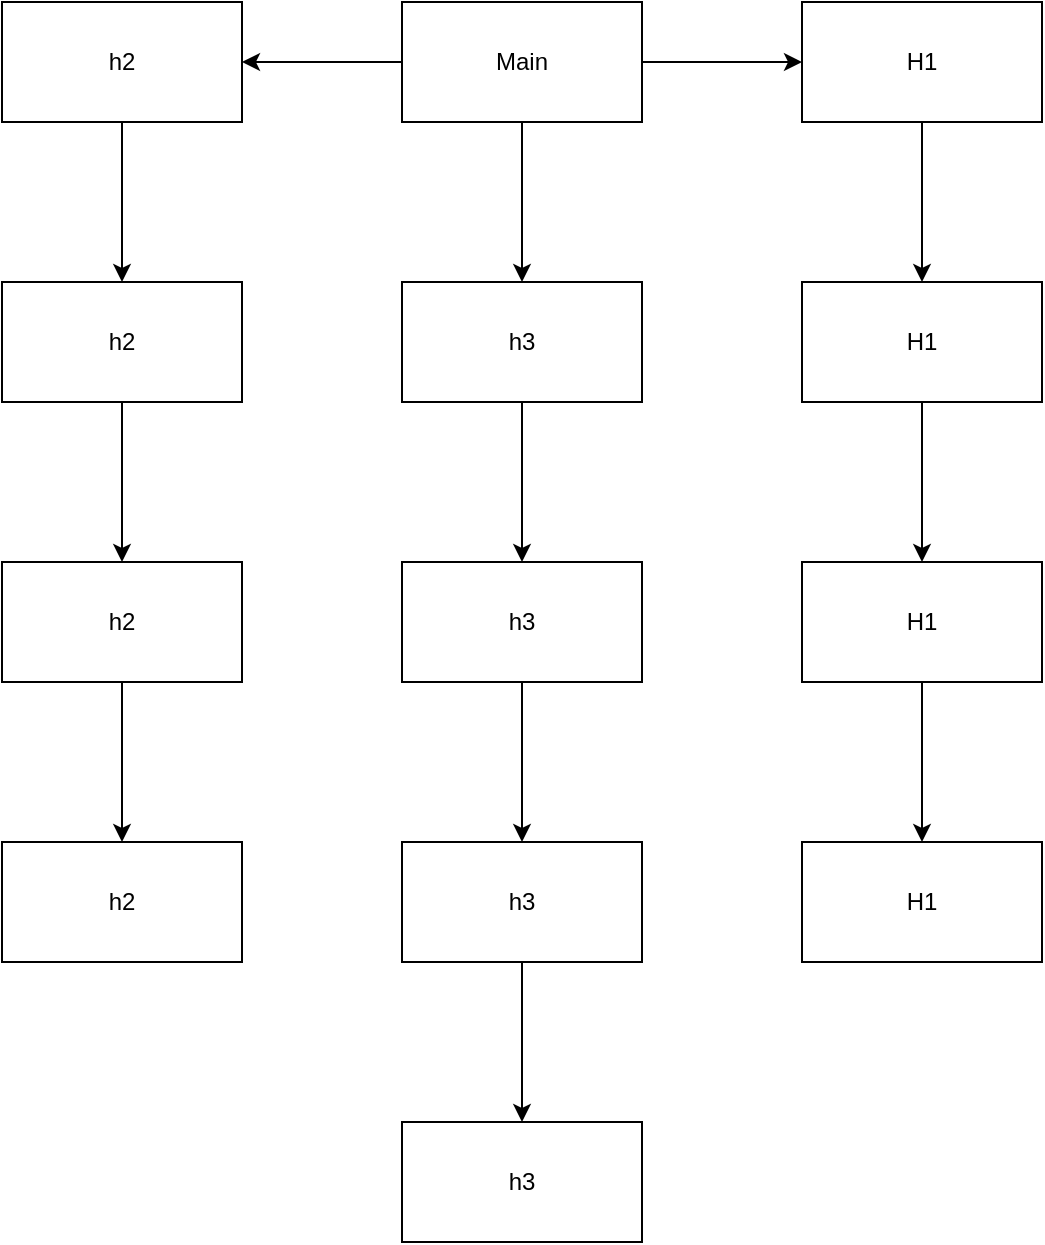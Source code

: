 <mxfile version="21.5.2" type="device">
  <diagram id="C5RBs43oDa-KdzZeNtuy" name="Page-1">
    <mxGraphModel dx="1434" dy="764" grid="1" gridSize="10" guides="1" tooltips="1" connect="1" arrows="1" fold="1" page="1" pageScale="1" pageWidth="827" pageHeight="1169" math="0" shadow="0">
      <root>
        <mxCell id="WIyWlLk6GJQsqaUBKTNV-0" />
        <mxCell id="WIyWlLk6GJQsqaUBKTNV-1" parent="WIyWlLk6GJQsqaUBKTNV-0" />
        <mxCell id="YB-6o7EOToLJCWz-o_yr-7" value="" style="edgeStyle=orthogonalEdgeStyle;rounded=0;orthogonalLoop=1;jettySize=auto;html=1;" edge="1" parent="WIyWlLk6GJQsqaUBKTNV-1" source="YB-6o7EOToLJCWz-o_yr-5" target="YB-6o7EOToLJCWz-o_yr-6">
          <mxGeometry relative="1" as="geometry" />
        </mxCell>
        <mxCell id="YB-6o7EOToLJCWz-o_yr-9" value="" style="edgeStyle=orthogonalEdgeStyle;rounded=0;orthogonalLoop=1;jettySize=auto;html=1;" edge="1" parent="WIyWlLk6GJQsqaUBKTNV-1" source="YB-6o7EOToLJCWz-o_yr-5" target="YB-6o7EOToLJCWz-o_yr-8">
          <mxGeometry relative="1" as="geometry" />
        </mxCell>
        <mxCell id="YB-6o7EOToLJCWz-o_yr-11" value="" style="edgeStyle=orthogonalEdgeStyle;rounded=0;orthogonalLoop=1;jettySize=auto;html=1;" edge="1" parent="WIyWlLk6GJQsqaUBKTNV-1" source="YB-6o7EOToLJCWz-o_yr-5" target="YB-6o7EOToLJCWz-o_yr-10">
          <mxGeometry relative="1" as="geometry" />
        </mxCell>
        <mxCell id="YB-6o7EOToLJCWz-o_yr-5" value="Main" style="rounded=0;whiteSpace=wrap;html=1;" vertex="1" parent="WIyWlLk6GJQsqaUBKTNV-1">
          <mxGeometry x="330" y="70" width="120" height="60" as="geometry" />
        </mxCell>
        <mxCell id="YB-6o7EOToLJCWz-o_yr-25" value="" style="edgeStyle=orthogonalEdgeStyle;rounded=0;orthogonalLoop=1;jettySize=auto;html=1;" edge="1" parent="WIyWlLk6GJQsqaUBKTNV-1" source="YB-6o7EOToLJCWz-o_yr-6" target="YB-6o7EOToLJCWz-o_yr-24">
          <mxGeometry relative="1" as="geometry" />
        </mxCell>
        <mxCell id="YB-6o7EOToLJCWz-o_yr-6" value="h2" style="rounded=0;whiteSpace=wrap;html=1;" vertex="1" parent="WIyWlLk6GJQsqaUBKTNV-1">
          <mxGeometry x="130" y="70" width="120" height="60" as="geometry" />
        </mxCell>
        <mxCell id="YB-6o7EOToLJCWz-o_yr-13" value="" style="edgeStyle=orthogonalEdgeStyle;rounded=0;orthogonalLoop=1;jettySize=auto;html=1;" edge="1" parent="WIyWlLk6GJQsqaUBKTNV-1" source="YB-6o7EOToLJCWz-o_yr-8" target="YB-6o7EOToLJCWz-o_yr-12">
          <mxGeometry relative="1" as="geometry" />
        </mxCell>
        <mxCell id="YB-6o7EOToLJCWz-o_yr-8" value="H1" style="rounded=0;whiteSpace=wrap;html=1;" vertex="1" parent="WIyWlLk6GJQsqaUBKTNV-1">
          <mxGeometry x="530" y="70" width="120" height="60" as="geometry" />
        </mxCell>
        <mxCell id="YB-6o7EOToLJCWz-o_yr-19" value="" style="edgeStyle=orthogonalEdgeStyle;rounded=0;orthogonalLoop=1;jettySize=auto;html=1;" edge="1" parent="WIyWlLk6GJQsqaUBKTNV-1" source="YB-6o7EOToLJCWz-o_yr-10" target="YB-6o7EOToLJCWz-o_yr-18">
          <mxGeometry relative="1" as="geometry" />
        </mxCell>
        <mxCell id="YB-6o7EOToLJCWz-o_yr-10" value="h3&lt;br&gt;" style="rounded=0;whiteSpace=wrap;html=1;" vertex="1" parent="WIyWlLk6GJQsqaUBKTNV-1">
          <mxGeometry x="330" y="210" width="120" height="60" as="geometry" />
        </mxCell>
        <mxCell id="YB-6o7EOToLJCWz-o_yr-15" value="" style="edgeStyle=orthogonalEdgeStyle;rounded=0;orthogonalLoop=1;jettySize=auto;html=1;" edge="1" parent="WIyWlLk6GJQsqaUBKTNV-1" source="YB-6o7EOToLJCWz-o_yr-12" target="YB-6o7EOToLJCWz-o_yr-14">
          <mxGeometry relative="1" as="geometry" />
        </mxCell>
        <mxCell id="YB-6o7EOToLJCWz-o_yr-12" value="H1" style="rounded=0;whiteSpace=wrap;html=1;" vertex="1" parent="WIyWlLk6GJQsqaUBKTNV-1">
          <mxGeometry x="530" y="210" width="120" height="60" as="geometry" />
        </mxCell>
        <mxCell id="YB-6o7EOToLJCWz-o_yr-17" value="" style="edgeStyle=orthogonalEdgeStyle;rounded=0;orthogonalLoop=1;jettySize=auto;html=1;" edge="1" parent="WIyWlLk6GJQsqaUBKTNV-1" source="YB-6o7EOToLJCWz-o_yr-14" target="YB-6o7EOToLJCWz-o_yr-16">
          <mxGeometry relative="1" as="geometry" />
        </mxCell>
        <mxCell id="YB-6o7EOToLJCWz-o_yr-14" value="H1" style="rounded=0;whiteSpace=wrap;html=1;" vertex="1" parent="WIyWlLk6GJQsqaUBKTNV-1">
          <mxGeometry x="530" y="350" width="120" height="60" as="geometry" />
        </mxCell>
        <mxCell id="YB-6o7EOToLJCWz-o_yr-16" value="H1" style="rounded=0;whiteSpace=wrap;html=1;" vertex="1" parent="WIyWlLk6GJQsqaUBKTNV-1">
          <mxGeometry x="530" y="490" width="120" height="60" as="geometry" />
        </mxCell>
        <mxCell id="YB-6o7EOToLJCWz-o_yr-21" value="" style="edgeStyle=orthogonalEdgeStyle;rounded=0;orthogonalLoop=1;jettySize=auto;html=1;" edge="1" parent="WIyWlLk6GJQsqaUBKTNV-1" source="YB-6o7EOToLJCWz-o_yr-18" target="YB-6o7EOToLJCWz-o_yr-20">
          <mxGeometry relative="1" as="geometry" />
        </mxCell>
        <mxCell id="YB-6o7EOToLJCWz-o_yr-18" value="h3&lt;br&gt;" style="rounded=0;whiteSpace=wrap;html=1;" vertex="1" parent="WIyWlLk6GJQsqaUBKTNV-1">
          <mxGeometry x="330" y="350" width="120" height="60" as="geometry" />
        </mxCell>
        <mxCell id="YB-6o7EOToLJCWz-o_yr-23" value="" style="edgeStyle=orthogonalEdgeStyle;rounded=0;orthogonalLoop=1;jettySize=auto;html=1;" edge="1" parent="WIyWlLk6GJQsqaUBKTNV-1" source="YB-6o7EOToLJCWz-o_yr-20" target="YB-6o7EOToLJCWz-o_yr-22">
          <mxGeometry relative="1" as="geometry" />
        </mxCell>
        <mxCell id="YB-6o7EOToLJCWz-o_yr-20" value="h3&lt;br&gt;" style="rounded=0;whiteSpace=wrap;html=1;" vertex="1" parent="WIyWlLk6GJQsqaUBKTNV-1">
          <mxGeometry x="330" y="490" width="120" height="60" as="geometry" />
        </mxCell>
        <mxCell id="YB-6o7EOToLJCWz-o_yr-22" value="h3&lt;br&gt;" style="rounded=0;whiteSpace=wrap;html=1;" vertex="1" parent="WIyWlLk6GJQsqaUBKTNV-1">
          <mxGeometry x="330" y="630" width="120" height="60" as="geometry" />
        </mxCell>
        <mxCell id="YB-6o7EOToLJCWz-o_yr-27" value="" style="edgeStyle=orthogonalEdgeStyle;rounded=0;orthogonalLoop=1;jettySize=auto;html=1;" edge="1" parent="WIyWlLk6GJQsqaUBKTNV-1" source="YB-6o7EOToLJCWz-o_yr-24" target="YB-6o7EOToLJCWz-o_yr-26">
          <mxGeometry relative="1" as="geometry" />
        </mxCell>
        <mxCell id="YB-6o7EOToLJCWz-o_yr-24" value="h2" style="rounded=0;whiteSpace=wrap;html=1;" vertex="1" parent="WIyWlLk6GJQsqaUBKTNV-1">
          <mxGeometry x="130" y="210" width="120" height="60" as="geometry" />
        </mxCell>
        <mxCell id="YB-6o7EOToLJCWz-o_yr-29" value="" style="edgeStyle=orthogonalEdgeStyle;rounded=0;orthogonalLoop=1;jettySize=auto;html=1;" edge="1" parent="WIyWlLk6GJQsqaUBKTNV-1" source="YB-6o7EOToLJCWz-o_yr-26" target="YB-6o7EOToLJCWz-o_yr-28">
          <mxGeometry relative="1" as="geometry" />
        </mxCell>
        <mxCell id="YB-6o7EOToLJCWz-o_yr-26" value="h2" style="rounded=0;whiteSpace=wrap;html=1;" vertex="1" parent="WIyWlLk6GJQsqaUBKTNV-1">
          <mxGeometry x="130" y="350" width="120" height="60" as="geometry" />
        </mxCell>
        <mxCell id="YB-6o7EOToLJCWz-o_yr-28" value="h2" style="rounded=0;whiteSpace=wrap;html=1;" vertex="1" parent="WIyWlLk6GJQsqaUBKTNV-1">
          <mxGeometry x="130" y="490" width="120" height="60" as="geometry" />
        </mxCell>
      </root>
    </mxGraphModel>
  </diagram>
</mxfile>
